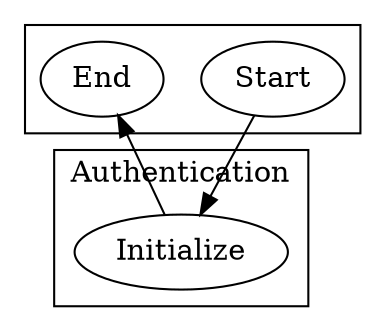 digraph {
  0 -> 1;
  1 -> 2;
  subgraph cluster_0 {
    label="";
    0 [label="Start";];
    2 [label="End";];
  }
  subgraph cluster_1 {
    label="Authentication";
    1 [label="Initialize";];
  }
}

